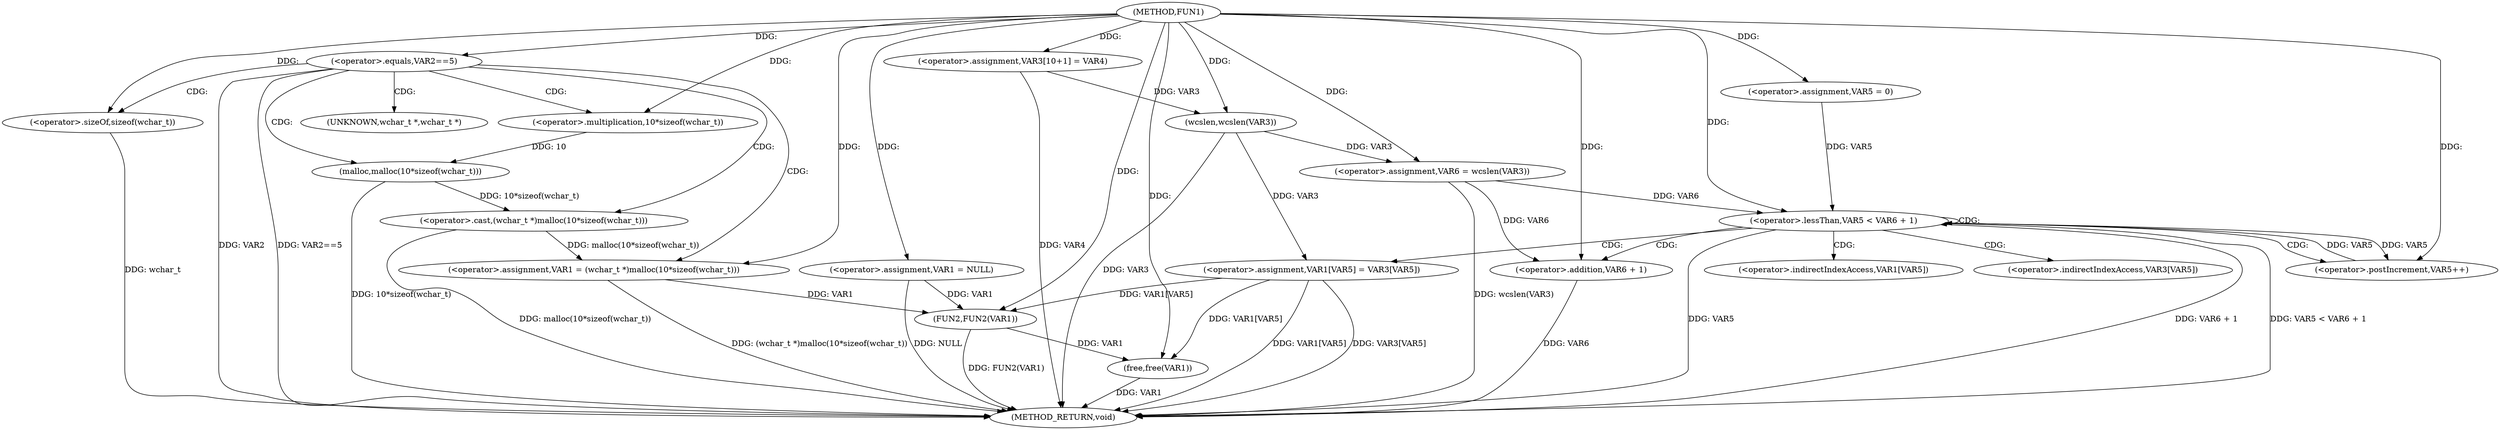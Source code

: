digraph FUN1 {  
"1000100" [label = "(METHOD,FUN1)" ]
"1000154" [label = "(METHOD_RETURN,void)" ]
"1000103" [label = "(<operator>.assignment,VAR1 = NULL)" ]
"1000107" [label = "(<operator>.equals,VAR2==5)" ]
"1000111" [label = "(<operator>.assignment,VAR1 = (wchar_t *)malloc(10*sizeof(wchar_t)))" ]
"1000113" [label = "(<operator>.cast,(wchar_t *)malloc(10*sizeof(wchar_t)))" ]
"1000115" [label = "(malloc,malloc(10*sizeof(wchar_t)))" ]
"1000116" [label = "(<operator>.multiplication,10*sizeof(wchar_t))" ]
"1000118" [label = "(<operator>.sizeOf,sizeof(wchar_t))" ]
"1000122" [label = "(<operator>.assignment,VAR3[10+1] = VAR4)" ]
"1000127" [label = "(<operator>.assignment,VAR6 = wcslen(VAR3))" ]
"1000129" [label = "(wcslen,wcslen(VAR3))" ]
"1000132" [label = "(<operator>.assignment,VAR5 = 0)" ]
"1000135" [label = "(<operator>.lessThan,VAR5 < VAR6 + 1)" ]
"1000137" [label = "(<operator>.addition,VAR6 + 1)" ]
"1000140" [label = "(<operator>.postIncrement,VAR5++)" ]
"1000143" [label = "(<operator>.assignment,VAR1[VAR5] = VAR3[VAR5])" ]
"1000150" [label = "(FUN2,FUN2(VAR1))" ]
"1000152" [label = "(free,free(VAR1))" ]
"1000114" [label = "(UNKNOWN,wchar_t *,wchar_t *)" ]
"1000144" [label = "(<operator>.indirectIndexAccess,VAR1[VAR5])" ]
"1000147" [label = "(<operator>.indirectIndexAccess,VAR3[VAR5])" ]
  "1000129" -> "1000154"  [ label = "DDG: VAR3"] 
  "1000107" -> "1000154"  [ label = "DDG: VAR2"] 
  "1000107" -> "1000154"  [ label = "DDG: VAR2==5"] 
  "1000103" -> "1000154"  [ label = "DDG: NULL"] 
  "1000113" -> "1000154"  [ label = "DDG: malloc(10*sizeof(wchar_t))"] 
  "1000150" -> "1000154"  [ label = "DDG: FUN2(VAR1)"] 
  "1000137" -> "1000154"  [ label = "DDG: VAR6"] 
  "1000118" -> "1000154"  [ label = "DDG: wchar_t"] 
  "1000135" -> "1000154"  [ label = "DDG: VAR6 + 1"] 
  "1000122" -> "1000154"  [ label = "DDG: VAR4"] 
  "1000127" -> "1000154"  [ label = "DDG: wcslen(VAR3)"] 
  "1000143" -> "1000154"  [ label = "DDG: VAR1[VAR5]"] 
  "1000152" -> "1000154"  [ label = "DDG: VAR1"] 
  "1000135" -> "1000154"  [ label = "DDG: VAR5 < VAR6 + 1"] 
  "1000111" -> "1000154"  [ label = "DDG: (wchar_t *)malloc(10*sizeof(wchar_t))"] 
  "1000135" -> "1000154"  [ label = "DDG: VAR5"] 
  "1000143" -> "1000154"  [ label = "DDG: VAR3[VAR5]"] 
  "1000115" -> "1000154"  [ label = "DDG: 10*sizeof(wchar_t)"] 
  "1000100" -> "1000103"  [ label = "DDG: "] 
  "1000100" -> "1000107"  [ label = "DDG: "] 
  "1000113" -> "1000111"  [ label = "DDG: malloc(10*sizeof(wchar_t))"] 
  "1000100" -> "1000111"  [ label = "DDG: "] 
  "1000115" -> "1000113"  [ label = "DDG: 10*sizeof(wchar_t)"] 
  "1000116" -> "1000115"  [ label = "DDG: 10"] 
  "1000100" -> "1000116"  [ label = "DDG: "] 
  "1000100" -> "1000118"  [ label = "DDG: "] 
  "1000100" -> "1000122"  [ label = "DDG: "] 
  "1000129" -> "1000127"  [ label = "DDG: VAR3"] 
  "1000100" -> "1000127"  [ label = "DDG: "] 
  "1000122" -> "1000129"  [ label = "DDG: VAR3"] 
  "1000100" -> "1000129"  [ label = "DDG: "] 
  "1000100" -> "1000132"  [ label = "DDG: "] 
  "1000140" -> "1000135"  [ label = "DDG: VAR5"] 
  "1000132" -> "1000135"  [ label = "DDG: VAR5"] 
  "1000100" -> "1000135"  [ label = "DDG: "] 
  "1000127" -> "1000135"  [ label = "DDG: VAR6"] 
  "1000127" -> "1000137"  [ label = "DDG: VAR6"] 
  "1000100" -> "1000137"  [ label = "DDG: "] 
  "1000135" -> "1000140"  [ label = "DDG: VAR5"] 
  "1000100" -> "1000140"  [ label = "DDG: "] 
  "1000129" -> "1000143"  [ label = "DDG: VAR3"] 
  "1000103" -> "1000150"  [ label = "DDG: VAR1"] 
  "1000143" -> "1000150"  [ label = "DDG: VAR1[VAR5]"] 
  "1000111" -> "1000150"  [ label = "DDG: VAR1"] 
  "1000100" -> "1000150"  [ label = "DDG: "] 
  "1000150" -> "1000152"  [ label = "DDG: VAR1"] 
  "1000143" -> "1000152"  [ label = "DDG: VAR1[VAR5]"] 
  "1000100" -> "1000152"  [ label = "DDG: "] 
  "1000107" -> "1000116"  [ label = "CDG: "] 
  "1000107" -> "1000114"  [ label = "CDG: "] 
  "1000107" -> "1000115"  [ label = "CDG: "] 
  "1000107" -> "1000113"  [ label = "CDG: "] 
  "1000107" -> "1000118"  [ label = "CDG: "] 
  "1000107" -> "1000111"  [ label = "CDG: "] 
  "1000135" -> "1000137"  [ label = "CDG: "] 
  "1000135" -> "1000147"  [ label = "CDG: "] 
  "1000135" -> "1000135"  [ label = "CDG: "] 
  "1000135" -> "1000143"  [ label = "CDG: "] 
  "1000135" -> "1000144"  [ label = "CDG: "] 
  "1000135" -> "1000140"  [ label = "CDG: "] 
}

